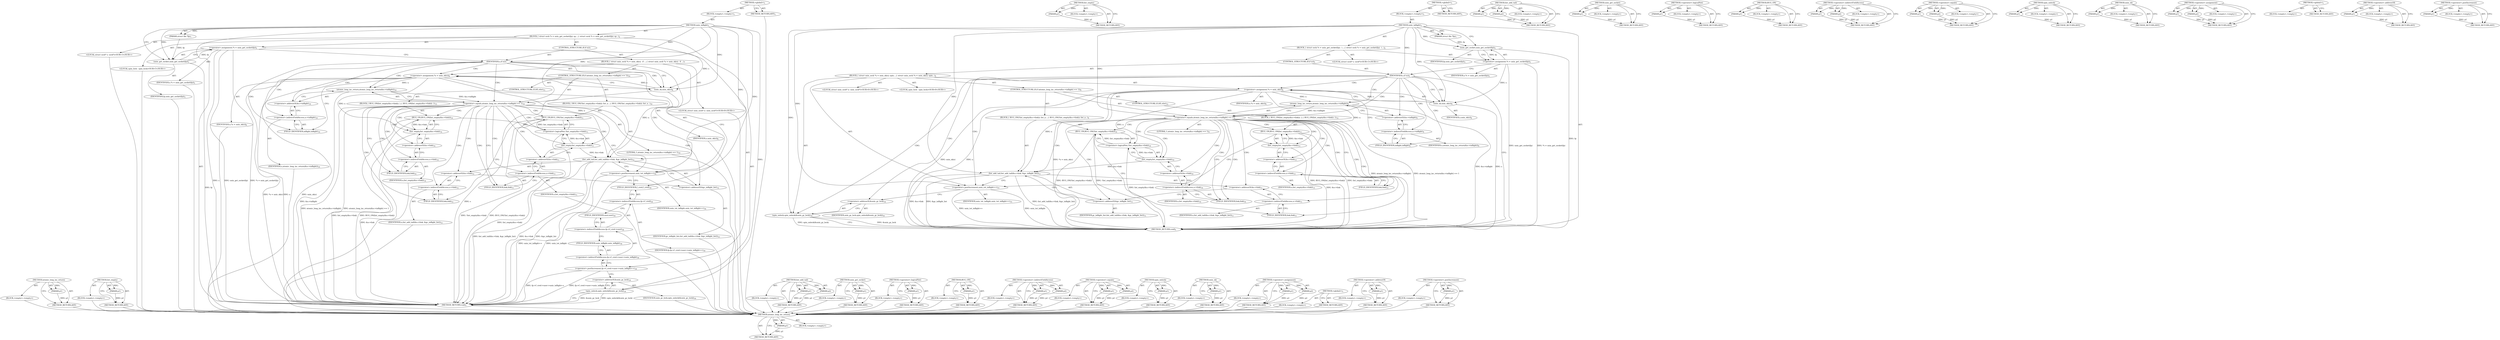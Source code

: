 digraph "&lt;operator&gt;.postIncrement" {
vulnerable_104 [label=<(METHOD,atomic_long_inc_return)>];
vulnerable_105 [label=<(PARAM,p1)>];
vulnerable_106 [label=<(BLOCK,&lt;empty&gt;,&lt;empty&gt;)>];
vulnerable_107 [label=<(METHOD_RETURN,ANY)>];
vulnerable_125 [label=<(METHOD,list_empty)>];
vulnerable_126 [label=<(PARAM,p1)>];
vulnerable_127 [label=<(BLOCK,&lt;empty&gt;,&lt;empty&gt;)>];
vulnerable_128 [label=<(METHOD_RETURN,ANY)>];
vulnerable_6 [label=<(METHOD,&lt;global&gt;)<SUB>1</SUB>>];
vulnerable_7 [label=<(BLOCK,&lt;empty&gt;,&lt;empty&gt;)<SUB>1</SUB>>];
vulnerable_8 [label=<(METHOD,unix_inflight)<SUB>1</SUB>>];
vulnerable_9 [label=<(PARAM,struct file *fp)<SUB>1</SUB>>];
vulnerable_10 [label=<(BLOCK,{
 	struct sock *s = unix_get_socket(fp);
 
 	i...,{
 	struct sock *s = unix_get_socket(fp);
 
 	i...)<SUB>2</SUB>>];
vulnerable_11 [label="<(LOCAL,struct sock* s: sock*)<SUB>3</SUB>>"];
vulnerable_12 [label=<(&lt;operator&gt;.assignment,*s = unix_get_socket(fp))<SUB>3</SUB>>];
vulnerable_13 [label=<(IDENTIFIER,s,*s = unix_get_socket(fp))<SUB>3</SUB>>];
vulnerable_14 [label=<(unix_get_socket,unix_get_socket(fp))<SUB>3</SUB>>];
vulnerable_15 [label=<(IDENTIFIER,fp,unix_get_socket(fp))<SUB>3</SUB>>];
vulnerable_16 [label=<(CONTROL_STRUCTURE,IF,if (s))<SUB>5</SUB>>];
vulnerable_17 [label=<(IDENTIFIER,s,if (s))<SUB>5</SUB>>];
vulnerable_18 [label=<(BLOCK,{
 		struct unix_sock *u = unix_sk(s);
 
		spin...,{
 		struct unix_sock *u = unix_sk(s);
 
		spin...)<SUB>5</SUB>>];
vulnerable_19 [label="<(LOCAL,struct unix_sock* u: unix_sock*)<SUB>6</SUB>>"];
vulnerable_20 [label=<(&lt;operator&gt;.assignment,*u = unix_sk(s))<SUB>6</SUB>>];
vulnerable_21 [label=<(IDENTIFIER,u,*u = unix_sk(s))<SUB>6</SUB>>];
vulnerable_22 [label=<(unix_sk,unix_sk(s))<SUB>6</SUB>>];
vulnerable_23 [label=<(IDENTIFIER,s,unix_sk(s))<SUB>6</SUB>>];
vulnerable_24 [label="<(LOCAL,spin_lock : spin_lock)<SUB>8</SUB>>"];
vulnerable_25 [label=<(CONTROL_STRUCTURE,IF,if (atomic_long_inc_return(&amp;u-&gt;inflight) == 1))<SUB>9</SUB>>];
vulnerable_26 [label=<(&lt;operator&gt;.equals,atomic_long_inc_return(&amp;u-&gt;inflight) == 1)<SUB>9</SUB>>];
vulnerable_27 [label=<(atomic_long_inc_return,atomic_long_inc_return(&amp;u-&gt;inflight))<SUB>9</SUB>>];
vulnerable_28 [label=<(&lt;operator&gt;.addressOf,&amp;u-&gt;inflight)<SUB>9</SUB>>];
vulnerable_29 [label=<(&lt;operator&gt;.indirectFieldAccess,u-&gt;inflight)<SUB>9</SUB>>];
vulnerable_30 [label=<(IDENTIFIER,u,atomic_long_inc_return(&amp;u-&gt;inflight))<SUB>9</SUB>>];
vulnerable_31 [label=<(FIELD_IDENTIFIER,inflight,inflight)<SUB>9</SUB>>];
vulnerable_32 [label=<(LITERAL,1,atomic_long_inc_return(&amp;u-&gt;inflight) == 1)<SUB>9</SUB>>];
vulnerable_33 [label=<(BLOCK,{
 			BUG_ON(!list_empty(&amp;u-&gt;link));
 			list_a...,{
 			BUG_ON(!list_empty(&amp;u-&gt;link));
 			list_a...)<SUB>9</SUB>>];
vulnerable_34 [label=<(BUG_ON,BUG_ON(!list_empty(&amp;u-&gt;link)))<SUB>10</SUB>>];
vulnerable_35 [label=<(&lt;operator&gt;.logicalNot,!list_empty(&amp;u-&gt;link))<SUB>10</SUB>>];
vulnerable_36 [label=<(list_empty,list_empty(&amp;u-&gt;link))<SUB>10</SUB>>];
vulnerable_37 [label=<(&lt;operator&gt;.addressOf,&amp;u-&gt;link)<SUB>10</SUB>>];
vulnerable_38 [label=<(&lt;operator&gt;.indirectFieldAccess,u-&gt;link)<SUB>10</SUB>>];
vulnerable_39 [label=<(IDENTIFIER,u,list_empty(&amp;u-&gt;link))<SUB>10</SUB>>];
vulnerable_40 [label=<(FIELD_IDENTIFIER,link,link)<SUB>10</SUB>>];
vulnerable_41 [label=<(list_add_tail,list_add_tail(&amp;u-&gt;link, &amp;gc_inflight_list))<SUB>11</SUB>>];
vulnerable_42 [label=<(&lt;operator&gt;.addressOf,&amp;u-&gt;link)<SUB>11</SUB>>];
vulnerable_43 [label=<(&lt;operator&gt;.indirectFieldAccess,u-&gt;link)<SUB>11</SUB>>];
vulnerable_44 [label=<(IDENTIFIER,u,list_add_tail(&amp;u-&gt;link, &amp;gc_inflight_list))<SUB>11</SUB>>];
vulnerable_45 [label=<(FIELD_IDENTIFIER,link,link)<SUB>11</SUB>>];
vulnerable_46 [label=<(&lt;operator&gt;.addressOf,&amp;gc_inflight_list)<SUB>11</SUB>>];
vulnerable_47 [label=<(IDENTIFIER,gc_inflight_list,list_add_tail(&amp;u-&gt;link, &amp;gc_inflight_list))<SUB>11</SUB>>];
vulnerable_48 [label=<(CONTROL_STRUCTURE,ELSE,else)<SUB>12</SUB>>];
vulnerable_49 [label=<(BLOCK,{
 			BUG_ON(list_empty(&amp;u-&gt;link));
 		},{
 			BUG_ON(list_empty(&amp;u-&gt;link));
 		})<SUB>12</SUB>>];
vulnerable_50 [label=<(BUG_ON,BUG_ON(list_empty(&amp;u-&gt;link)))<SUB>13</SUB>>];
vulnerable_51 [label=<(list_empty,list_empty(&amp;u-&gt;link))<SUB>13</SUB>>];
vulnerable_52 [label=<(&lt;operator&gt;.addressOf,&amp;u-&gt;link)<SUB>13</SUB>>];
vulnerable_53 [label=<(&lt;operator&gt;.indirectFieldAccess,u-&gt;link)<SUB>13</SUB>>];
vulnerable_54 [label=<(IDENTIFIER,u,list_empty(&amp;u-&gt;link))<SUB>13</SUB>>];
vulnerable_55 [label=<(FIELD_IDENTIFIER,link,link)<SUB>13</SUB>>];
vulnerable_56 [label=<(&lt;operator&gt;.postIncrement,unix_tot_inflight++)<SUB>15</SUB>>];
vulnerable_57 [label=<(IDENTIFIER,unix_tot_inflight,unix_tot_inflight++)<SUB>15</SUB>>];
vulnerable_58 [label=<(spin_unlock,spin_unlock(&amp;unix_gc_lock))<SUB>16</SUB>>];
vulnerable_59 [label=<(&lt;operator&gt;.addressOf,&amp;unix_gc_lock)<SUB>16</SUB>>];
vulnerable_60 [label=<(IDENTIFIER,unix_gc_lock,spin_unlock(&amp;unix_gc_lock))<SUB>16</SUB>>];
vulnerable_61 [label=<(METHOD_RETURN,void)<SUB>1</SUB>>];
vulnerable_63 [label=<(METHOD_RETURN,ANY)<SUB>1</SUB>>];
vulnerable_129 [label=<(METHOD,list_add_tail)>];
vulnerable_130 [label=<(PARAM,p1)>];
vulnerable_131 [label=<(PARAM,p2)>];
vulnerable_132 [label=<(BLOCK,&lt;empty&gt;,&lt;empty&gt;)>];
vulnerable_133 [label=<(METHOD_RETURN,ANY)>];
vulnerable_91 [label=<(METHOD,unix_get_socket)>];
vulnerable_92 [label=<(PARAM,p1)>];
vulnerable_93 [label=<(BLOCK,&lt;empty&gt;,&lt;empty&gt;)>];
vulnerable_94 [label=<(METHOD_RETURN,ANY)>];
vulnerable_121 [label=<(METHOD,&lt;operator&gt;.logicalNot)>];
vulnerable_122 [label=<(PARAM,p1)>];
vulnerable_123 [label=<(BLOCK,&lt;empty&gt;,&lt;empty&gt;)>];
vulnerable_124 [label=<(METHOD_RETURN,ANY)>];
vulnerable_117 [label=<(METHOD,BUG_ON)>];
vulnerable_118 [label=<(PARAM,p1)>];
vulnerable_119 [label=<(BLOCK,&lt;empty&gt;,&lt;empty&gt;)>];
vulnerable_120 [label=<(METHOD_RETURN,ANY)>];
vulnerable_112 [label=<(METHOD,&lt;operator&gt;.indirectFieldAccess)>];
vulnerable_113 [label=<(PARAM,p1)>];
vulnerable_114 [label=<(PARAM,p2)>];
vulnerable_115 [label=<(BLOCK,&lt;empty&gt;,&lt;empty&gt;)>];
vulnerable_116 [label=<(METHOD_RETURN,ANY)>];
vulnerable_99 [label=<(METHOD,&lt;operator&gt;.equals)>];
vulnerable_100 [label=<(PARAM,p1)>];
vulnerable_101 [label=<(PARAM,p2)>];
vulnerable_102 [label=<(BLOCK,&lt;empty&gt;,&lt;empty&gt;)>];
vulnerable_103 [label=<(METHOD_RETURN,ANY)>];
vulnerable_138 [label=<(METHOD,spin_unlock)>];
vulnerable_139 [label=<(PARAM,p1)>];
vulnerable_140 [label=<(BLOCK,&lt;empty&gt;,&lt;empty&gt;)>];
vulnerable_141 [label=<(METHOD_RETURN,ANY)>];
vulnerable_95 [label=<(METHOD,unix_sk)>];
vulnerable_96 [label=<(PARAM,p1)>];
vulnerable_97 [label=<(BLOCK,&lt;empty&gt;,&lt;empty&gt;)>];
vulnerable_98 [label=<(METHOD_RETURN,ANY)>];
vulnerable_86 [label=<(METHOD,&lt;operator&gt;.assignment)>];
vulnerable_87 [label=<(PARAM,p1)>];
vulnerable_88 [label=<(PARAM,p2)>];
vulnerable_89 [label=<(BLOCK,&lt;empty&gt;,&lt;empty&gt;)>];
vulnerable_90 [label=<(METHOD_RETURN,ANY)>];
vulnerable_80 [label=<(METHOD,&lt;global&gt;)<SUB>1</SUB>>];
vulnerable_81 [label=<(BLOCK,&lt;empty&gt;,&lt;empty&gt;)>];
vulnerable_82 [label=<(METHOD_RETURN,ANY)>];
vulnerable_108 [label=<(METHOD,&lt;operator&gt;.addressOf)>];
vulnerable_109 [label=<(PARAM,p1)>];
vulnerable_110 [label=<(BLOCK,&lt;empty&gt;,&lt;empty&gt;)>];
vulnerable_111 [label=<(METHOD_RETURN,ANY)>];
vulnerable_134 [label=<(METHOD,&lt;operator&gt;.postIncrement)>];
vulnerable_135 [label=<(PARAM,p1)>];
vulnerable_136 [label=<(BLOCK,&lt;empty&gt;,&lt;empty&gt;)>];
vulnerable_137 [label=<(METHOD_RETURN,ANY)>];
fixed_112 [label=<(METHOD,atomic_long_inc_return)>];
fixed_113 [label=<(PARAM,p1)>];
fixed_114 [label=<(BLOCK,&lt;empty&gt;,&lt;empty&gt;)>];
fixed_115 [label=<(METHOD_RETURN,ANY)>];
fixed_133 [label=<(METHOD,list_empty)>];
fixed_134 [label=<(PARAM,p1)>];
fixed_135 [label=<(BLOCK,&lt;empty&gt;,&lt;empty&gt;)>];
fixed_136 [label=<(METHOD_RETURN,ANY)>];
fixed_6 [label=<(METHOD,&lt;global&gt;)<SUB>1</SUB>>];
fixed_7 [label=<(BLOCK,&lt;empty&gt;,&lt;empty&gt;)<SUB>1</SUB>>];
fixed_8 [label=<(METHOD,unix_inflight)<SUB>1</SUB>>];
fixed_9 [label=<(PARAM,struct file *fp)<SUB>1</SUB>>];
fixed_10 [label=<(BLOCK,{
 	struct sock *s = unix_get_socket(fp);
 
	sp...,{
 	struct sock *s = unix_get_socket(fp);
 
	sp...)<SUB>2</SUB>>];
fixed_11 [label="<(LOCAL,struct sock* s: sock*)<SUB>3</SUB>>"];
fixed_12 [label=<(&lt;operator&gt;.assignment,*s = unix_get_socket(fp))<SUB>3</SUB>>];
fixed_13 [label=<(IDENTIFIER,s,*s = unix_get_socket(fp))<SUB>3</SUB>>];
fixed_14 [label=<(unix_get_socket,unix_get_socket(fp))<SUB>3</SUB>>];
fixed_15 [label=<(IDENTIFIER,fp,unix_get_socket(fp))<SUB>3</SUB>>];
fixed_16 [label="<(LOCAL,spin_lock : spin_lock)<SUB>5</SUB>>"];
fixed_17 [label=<(CONTROL_STRUCTURE,IF,if (s))<SUB>7</SUB>>];
fixed_18 [label=<(IDENTIFIER,s,if (s))<SUB>7</SUB>>];
fixed_19 [label=<(BLOCK,{
 		struct unix_sock *u = unix_sk(s);
 
 		if ...,{
 		struct unix_sock *u = unix_sk(s);
 
 		if ...)<SUB>7</SUB>>];
fixed_20 [label="<(LOCAL,struct unix_sock* u: unix_sock*)<SUB>8</SUB>>"];
fixed_21 [label=<(&lt;operator&gt;.assignment,*u = unix_sk(s))<SUB>8</SUB>>];
fixed_22 [label=<(IDENTIFIER,u,*u = unix_sk(s))<SUB>8</SUB>>];
fixed_23 [label=<(unix_sk,unix_sk(s))<SUB>8</SUB>>];
fixed_24 [label=<(IDENTIFIER,s,unix_sk(s))<SUB>8</SUB>>];
fixed_25 [label=<(CONTROL_STRUCTURE,IF,if (atomic_long_inc_return(&amp;u-&gt;inflight) == 1))<SUB>10</SUB>>];
fixed_26 [label=<(&lt;operator&gt;.equals,atomic_long_inc_return(&amp;u-&gt;inflight) == 1)<SUB>10</SUB>>];
fixed_27 [label=<(atomic_long_inc_return,atomic_long_inc_return(&amp;u-&gt;inflight))<SUB>10</SUB>>];
fixed_28 [label=<(&lt;operator&gt;.addressOf,&amp;u-&gt;inflight)<SUB>10</SUB>>];
fixed_29 [label=<(&lt;operator&gt;.indirectFieldAccess,u-&gt;inflight)<SUB>10</SUB>>];
fixed_30 [label=<(IDENTIFIER,u,atomic_long_inc_return(&amp;u-&gt;inflight))<SUB>10</SUB>>];
fixed_31 [label=<(FIELD_IDENTIFIER,inflight,inflight)<SUB>10</SUB>>];
fixed_32 [label=<(LITERAL,1,atomic_long_inc_return(&amp;u-&gt;inflight) == 1)<SUB>10</SUB>>];
fixed_33 [label=<(BLOCK,{
 			BUG_ON(!list_empty(&amp;u-&gt;link));
 			list_a...,{
 			BUG_ON(!list_empty(&amp;u-&gt;link));
 			list_a...)<SUB>10</SUB>>];
fixed_34 [label=<(BUG_ON,BUG_ON(!list_empty(&amp;u-&gt;link)))<SUB>11</SUB>>];
fixed_35 [label=<(&lt;operator&gt;.logicalNot,!list_empty(&amp;u-&gt;link))<SUB>11</SUB>>];
fixed_36 [label=<(list_empty,list_empty(&amp;u-&gt;link))<SUB>11</SUB>>];
fixed_37 [label=<(&lt;operator&gt;.addressOf,&amp;u-&gt;link)<SUB>11</SUB>>];
fixed_38 [label=<(&lt;operator&gt;.indirectFieldAccess,u-&gt;link)<SUB>11</SUB>>];
fixed_39 [label=<(IDENTIFIER,u,list_empty(&amp;u-&gt;link))<SUB>11</SUB>>];
fixed_40 [label=<(FIELD_IDENTIFIER,link,link)<SUB>11</SUB>>];
fixed_41 [label=<(list_add_tail,list_add_tail(&amp;u-&gt;link, &amp;gc_inflight_list))<SUB>12</SUB>>];
fixed_42 [label=<(&lt;operator&gt;.addressOf,&amp;u-&gt;link)<SUB>12</SUB>>];
fixed_43 [label=<(&lt;operator&gt;.indirectFieldAccess,u-&gt;link)<SUB>12</SUB>>];
fixed_44 [label=<(IDENTIFIER,u,list_add_tail(&amp;u-&gt;link, &amp;gc_inflight_list))<SUB>12</SUB>>];
fixed_45 [label=<(FIELD_IDENTIFIER,link,link)<SUB>12</SUB>>];
fixed_46 [label=<(&lt;operator&gt;.addressOf,&amp;gc_inflight_list)<SUB>12</SUB>>];
fixed_47 [label=<(IDENTIFIER,gc_inflight_list,list_add_tail(&amp;u-&gt;link, &amp;gc_inflight_list))<SUB>12</SUB>>];
fixed_48 [label=<(CONTROL_STRUCTURE,ELSE,else)<SUB>13</SUB>>];
fixed_49 [label=<(BLOCK,{
 			BUG_ON(list_empty(&amp;u-&gt;link));
 		},{
 			BUG_ON(list_empty(&amp;u-&gt;link));
 		})<SUB>13</SUB>>];
fixed_50 [label=<(BUG_ON,BUG_ON(list_empty(&amp;u-&gt;link)))<SUB>14</SUB>>];
fixed_51 [label=<(list_empty,list_empty(&amp;u-&gt;link))<SUB>14</SUB>>];
fixed_52 [label=<(&lt;operator&gt;.addressOf,&amp;u-&gt;link)<SUB>14</SUB>>];
fixed_53 [label=<(&lt;operator&gt;.indirectFieldAccess,u-&gt;link)<SUB>14</SUB>>];
fixed_54 [label=<(IDENTIFIER,u,list_empty(&amp;u-&gt;link))<SUB>14</SUB>>];
fixed_55 [label=<(FIELD_IDENTIFIER,link,link)<SUB>14</SUB>>];
fixed_56 [label=<(&lt;operator&gt;.postIncrement,unix_tot_inflight++)<SUB>16</SUB>>];
fixed_57 [label=<(IDENTIFIER,unix_tot_inflight,unix_tot_inflight++)<SUB>16</SUB>>];
fixed_58 [label=<(&lt;operator&gt;.postIncrement,fp-&gt;f_cred-&gt;user-&gt;unix_inflight++)<SUB>18</SUB>>];
fixed_59 [label=<(&lt;operator&gt;.indirectFieldAccess,fp-&gt;f_cred-&gt;user-&gt;unix_inflight)<SUB>18</SUB>>];
fixed_60 [label=<(&lt;operator&gt;.indirectFieldAccess,fp-&gt;f_cred-&gt;user)<SUB>18</SUB>>];
fixed_61 [label=<(&lt;operator&gt;.indirectFieldAccess,fp-&gt;f_cred)<SUB>18</SUB>>];
fixed_62 [label=<(IDENTIFIER,fp,fp-&gt;f_cred-&gt;user-&gt;unix_inflight++)<SUB>18</SUB>>];
fixed_63 [label=<(FIELD_IDENTIFIER,f_cred,f_cred)<SUB>18</SUB>>];
fixed_64 [label=<(FIELD_IDENTIFIER,user,user)<SUB>18</SUB>>];
fixed_65 [label=<(FIELD_IDENTIFIER,unix_inflight,unix_inflight)<SUB>18</SUB>>];
fixed_66 [label=<(spin_unlock,spin_unlock(&amp;unix_gc_lock))<SUB>19</SUB>>];
fixed_67 [label=<(&lt;operator&gt;.addressOf,&amp;unix_gc_lock)<SUB>19</SUB>>];
fixed_68 [label=<(IDENTIFIER,unix_gc_lock,spin_unlock(&amp;unix_gc_lock))<SUB>19</SUB>>];
fixed_69 [label=<(METHOD_RETURN,void)<SUB>1</SUB>>];
fixed_71 [label=<(METHOD_RETURN,ANY)<SUB>1</SUB>>];
fixed_137 [label=<(METHOD,list_add_tail)>];
fixed_138 [label=<(PARAM,p1)>];
fixed_139 [label=<(PARAM,p2)>];
fixed_140 [label=<(BLOCK,&lt;empty&gt;,&lt;empty&gt;)>];
fixed_141 [label=<(METHOD_RETURN,ANY)>];
fixed_99 [label=<(METHOD,unix_get_socket)>];
fixed_100 [label=<(PARAM,p1)>];
fixed_101 [label=<(BLOCK,&lt;empty&gt;,&lt;empty&gt;)>];
fixed_102 [label=<(METHOD_RETURN,ANY)>];
fixed_129 [label=<(METHOD,&lt;operator&gt;.logicalNot)>];
fixed_130 [label=<(PARAM,p1)>];
fixed_131 [label=<(BLOCK,&lt;empty&gt;,&lt;empty&gt;)>];
fixed_132 [label=<(METHOD_RETURN,ANY)>];
fixed_125 [label=<(METHOD,BUG_ON)>];
fixed_126 [label=<(PARAM,p1)>];
fixed_127 [label=<(BLOCK,&lt;empty&gt;,&lt;empty&gt;)>];
fixed_128 [label=<(METHOD_RETURN,ANY)>];
fixed_120 [label=<(METHOD,&lt;operator&gt;.indirectFieldAccess)>];
fixed_121 [label=<(PARAM,p1)>];
fixed_122 [label=<(PARAM,p2)>];
fixed_123 [label=<(BLOCK,&lt;empty&gt;,&lt;empty&gt;)>];
fixed_124 [label=<(METHOD_RETURN,ANY)>];
fixed_107 [label=<(METHOD,&lt;operator&gt;.equals)>];
fixed_108 [label=<(PARAM,p1)>];
fixed_109 [label=<(PARAM,p2)>];
fixed_110 [label=<(BLOCK,&lt;empty&gt;,&lt;empty&gt;)>];
fixed_111 [label=<(METHOD_RETURN,ANY)>];
fixed_146 [label=<(METHOD,spin_unlock)>];
fixed_147 [label=<(PARAM,p1)>];
fixed_148 [label=<(BLOCK,&lt;empty&gt;,&lt;empty&gt;)>];
fixed_149 [label=<(METHOD_RETURN,ANY)>];
fixed_103 [label=<(METHOD,unix_sk)>];
fixed_104 [label=<(PARAM,p1)>];
fixed_105 [label=<(BLOCK,&lt;empty&gt;,&lt;empty&gt;)>];
fixed_106 [label=<(METHOD_RETURN,ANY)>];
fixed_94 [label=<(METHOD,&lt;operator&gt;.assignment)>];
fixed_95 [label=<(PARAM,p1)>];
fixed_96 [label=<(PARAM,p2)>];
fixed_97 [label=<(BLOCK,&lt;empty&gt;,&lt;empty&gt;)>];
fixed_98 [label=<(METHOD_RETURN,ANY)>];
fixed_88 [label=<(METHOD,&lt;global&gt;)<SUB>1</SUB>>];
fixed_89 [label=<(BLOCK,&lt;empty&gt;,&lt;empty&gt;)>];
fixed_90 [label=<(METHOD_RETURN,ANY)>];
fixed_116 [label=<(METHOD,&lt;operator&gt;.addressOf)>];
fixed_117 [label=<(PARAM,p1)>];
fixed_118 [label=<(BLOCK,&lt;empty&gt;,&lt;empty&gt;)>];
fixed_119 [label=<(METHOD_RETURN,ANY)>];
fixed_142 [label=<(METHOD,&lt;operator&gt;.postIncrement)>];
fixed_143 [label=<(PARAM,p1)>];
fixed_144 [label=<(BLOCK,&lt;empty&gt;,&lt;empty&gt;)>];
fixed_145 [label=<(METHOD_RETURN,ANY)>];
vulnerable_104 -> vulnerable_105  [key=0, label="AST: "];
vulnerable_104 -> vulnerable_105  [key=1, label="DDG: "];
vulnerable_104 -> vulnerable_106  [key=0, label="AST: "];
vulnerable_104 -> vulnerable_107  [key=0, label="AST: "];
vulnerable_104 -> vulnerable_107  [key=1, label="CFG: "];
vulnerable_105 -> vulnerable_107  [key=0, label="DDG: p1"];
vulnerable_125 -> vulnerable_126  [key=0, label="AST: "];
vulnerable_125 -> vulnerable_126  [key=1, label="DDG: "];
vulnerable_125 -> vulnerable_127  [key=0, label="AST: "];
vulnerable_125 -> vulnerable_128  [key=0, label="AST: "];
vulnerable_125 -> vulnerable_128  [key=1, label="CFG: "];
vulnerable_126 -> vulnerable_128  [key=0, label="DDG: p1"];
vulnerable_6 -> vulnerable_7  [key=0, label="AST: "];
vulnerable_6 -> vulnerable_63  [key=0, label="AST: "];
vulnerable_6 -> vulnerable_63  [key=1, label="CFG: "];
vulnerable_7 -> vulnerable_8  [key=0, label="AST: "];
vulnerable_8 -> vulnerable_9  [key=0, label="AST: "];
vulnerable_8 -> vulnerable_9  [key=1, label="DDG: "];
vulnerable_8 -> vulnerable_10  [key=0, label="AST: "];
vulnerable_8 -> vulnerable_61  [key=0, label="AST: "];
vulnerable_8 -> vulnerable_14  [key=0, label="CFG: "];
vulnerable_8 -> vulnerable_14  [key=1, label="DDG: "];
vulnerable_8 -> vulnerable_17  [key=0, label="DDG: "];
vulnerable_8 -> vulnerable_56  [key=0, label="DDG: "];
vulnerable_8 -> vulnerable_58  [key=0, label="DDG: "];
vulnerable_8 -> vulnerable_22  [key=0, label="DDG: "];
vulnerable_8 -> vulnerable_26  [key=0, label="DDG: "];
vulnerable_8 -> vulnerable_41  [key=0, label="DDG: "];
vulnerable_9 -> vulnerable_14  [key=0, label="DDG: fp"];
vulnerable_10 -> vulnerable_11  [key=0, label="AST: "];
vulnerable_10 -> vulnerable_12  [key=0, label="AST: "];
vulnerable_10 -> vulnerable_16  [key=0, label="AST: "];
vulnerable_12 -> vulnerable_13  [key=0, label="AST: "];
vulnerable_12 -> vulnerable_14  [key=0, label="AST: "];
vulnerable_12 -> vulnerable_17  [key=0, label="CFG: "];
vulnerable_12 -> vulnerable_61  [key=0, label="DDG: unix_get_socket(fp)"];
vulnerable_12 -> vulnerable_61  [key=1, label="DDG: *s = unix_get_socket(fp)"];
vulnerable_12 -> vulnerable_22  [key=0, label="DDG: s"];
vulnerable_14 -> vulnerable_15  [key=0, label="AST: "];
vulnerable_14 -> vulnerable_12  [key=0, label="CFG: "];
vulnerable_14 -> vulnerable_12  [key=1, label="DDG: fp"];
vulnerable_14 -> vulnerable_61  [key=0, label="DDG: fp"];
vulnerable_16 -> vulnerable_17  [key=0, label="AST: "];
vulnerable_16 -> vulnerable_18  [key=0, label="AST: "];
vulnerable_17 -> vulnerable_61  [key=0, label="CFG: "];
vulnerable_17 -> vulnerable_22  [key=0, label="CFG: "];
vulnerable_17 -> vulnerable_22  [key=1, label="CDG: "];
vulnerable_17 -> vulnerable_58  [key=0, label="CDG: "];
vulnerable_17 -> vulnerable_26  [key=0, label="CDG: "];
vulnerable_17 -> vulnerable_28  [key=0, label="CDG: "];
vulnerable_17 -> vulnerable_20  [key=0, label="CDG: "];
vulnerable_17 -> vulnerable_56  [key=0, label="CDG: "];
vulnerable_17 -> vulnerable_27  [key=0, label="CDG: "];
vulnerable_17 -> vulnerable_29  [key=0, label="CDG: "];
vulnerable_17 -> vulnerable_59  [key=0, label="CDG: "];
vulnerable_17 -> vulnerable_31  [key=0, label="CDG: "];
vulnerable_18 -> vulnerable_19  [key=0, label="AST: "];
vulnerable_18 -> vulnerable_20  [key=0, label="AST: "];
vulnerable_18 -> vulnerable_24  [key=0, label="AST: "];
vulnerable_18 -> vulnerable_25  [key=0, label="AST: "];
vulnerable_18 -> vulnerable_56  [key=0, label="AST: "];
vulnerable_18 -> vulnerable_58  [key=0, label="AST: "];
vulnerable_20 -> vulnerable_21  [key=0, label="AST: "];
vulnerable_20 -> vulnerable_22  [key=0, label="AST: "];
vulnerable_20 -> vulnerable_31  [key=0, label="CFG: "];
vulnerable_20 -> vulnerable_61  [key=0, label="DDG: u"];
vulnerable_20 -> vulnerable_61  [key=1, label="DDG: unix_sk(s)"];
vulnerable_20 -> vulnerable_61  [key=2, label="DDG: *u = unix_sk(s)"];
vulnerable_20 -> vulnerable_27  [key=0, label="DDG: u"];
vulnerable_20 -> vulnerable_41  [key=0, label="DDG: u"];
vulnerable_20 -> vulnerable_36  [key=0, label="DDG: u"];
vulnerable_20 -> vulnerable_51  [key=0, label="DDG: u"];
vulnerable_22 -> vulnerable_23  [key=0, label="AST: "];
vulnerable_22 -> vulnerable_20  [key=0, label="CFG: "];
vulnerable_22 -> vulnerable_20  [key=1, label="DDG: s"];
vulnerable_22 -> vulnerable_61  [key=0, label="DDG: s"];
vulnerable_25 -> vulnerable_26  [key=0, label="AST: "];
vulnerable_25 -> vulnerable_33  [key=0, label="AST: "];
vulnerable_25 -> vulnerable_48  [key=0, label="AST: "];
vulnerable_26 -> vulnerable_27  [key=0, label="AST: "];
vulnerable_26 -> vulnerable_32  [key=0, label="AST: "];
vulnerable_26 -> vulnerable_40  [key=0, label="CFG: "];
vulnerable_26 -> vulnerable_40  [key=1, label="CDG: "];
vulnerable_26 -> vulnerable_55  [key=0, label="CFG: "];
vulnerable_26 -> vulnerable_55  [key=1, label="CDG: "];
vulnerable_26 -> vulnerable_61  [key=0, label="DDG: atomic_long_inc_return(&amp;u-&gt;inflight)"];
vulnerable_26 -> vulnerable_61  [key=1, label="DDG: atomic_long_inc_return(&amp;u-&gt;inflight) == 1"];
vulnerable_26 -> vulnerable_34  [key=0, label="CDG: "];
vulnerable_26 -> vulnerable_42  [key=0, label="CDG: "];
vulnerable_26 -> vulnerable_51  [key=0, label="CDG: "];
vulnerable_26 -> vulnerable_36  [key=0, label="CDG: "];
vulnerable_26 -> vulnerable_52  [key=0, label="CDG: "];
vulnerable_26 -> vulnerable_37  [key=0, label="CDG: "];
vulnerable_26 -> vulnerable_46  [key=0, label="CDG: "];
vulnerable_26 -> vulnerable_53  [key=0, label="CDG: "];
vulnerable_26 -> vulnerable_38  [key=0, label="CDG: "];
vulnerable_26 -> vulnerable_41  [key=0, label="CDG: "];
vulnerable_26 -> vulnerable_45  [key=0, label="CDG: "];
vulnerable_26 -> vulnerable_50  [key=0, label="CDG: "];
vulnerable_26 -> vulnerable_35  [key=0, label="CDG: "];
vulnerable_26 -> vulnerable_43  [key=0, label="CDG: "];
vulnerable_27 -> vulnerable_28  [key=0, label="AST: "];
vulnerable_27 -> vulnerable_26  [key=0, label="CFG: "];
vulnerable_27 -> vulnerable_26  [key=1, label="DDG: &amp;u-&gt;inflight"];
vulnerable_27 -> vulnerable_61  [key=0, label="DDG: &amp;u-&gt;inflight"];
vulnerable_28 -> vulnerable_29  [key=0, label="AST: "];
vulnerable_28 -> vulnerable_27  [key=0, label="CFG: "];
vulnerable_29 -> vulnerable_30  [key=0, label="AST: "];
vulnerable_29 -> vulnerable_31  [key=0, label="AST: "];
vulnerable_29 -> vulnerable_28  [key=0, label="CFG: "];
vulnerable_31 -> vulnerable_29  [key=0, label="CFG: "];
vulnerable_33 -> vulnerable_34  [key=0, label="AST: "];
vulnerable_33 -> vulnerable_41  [key=0, label="AST: "];
vulnerable_34 -> vulnerable_35  [key=0, label="AST: "];
vulnerable_34 -> vulnerable_45  [key=0, label="CFG: "];
vulnerable_34 -> vulnerable_61  [key=0, label="DDG: !list_empty(&amp;u-&gt;link)"];
vulnerable_34 -> vulnerable_61  [key=1, label="DDG: BUG_ON(!list_empty(&amp;u-&gt;link))"];
vulnerable_35 -> vulnerable_36  [key=0, label="AST: "];
vulnerable_35 -> vulnerable_34  [key=0, label="CFG: "];
vulnerable_35 -> vulnerable_34  [key=1, label="DDG: list_empty(&amp;u-&gt;link)"];
vulnerable_35 -> vulnerable_61  [key=0, label="DDG: list_empty(&amp;u-&gt;link)"];
vulnerable_36 -> vulnerable_37  [key=0, label="AST: "];
vulnerable_36 -> vulnerable_35  [key=0, label="CFG: "];
vulnerable_36 -> vulnerable_35  [key=1, label="DDG: &amp;u-&gt;link"];
vulnerable_36 -> vulnerable_41  [key=0, label="DDG: &amp;u-&gt;link"];
vulnerable_37 -> vulnerable_38  [key=0, label="AST: "];
vulnerable_37 -> vulnerable_36  [key=0, label="CFG: "];
vulnerable_38 -> vulnerable_39  [key=0, label="AST: "];
vulnerable_38 -> vulnerable_40  [key=0, label="AST: "];
vulnerable_38 -> vulnerable_37  [key=0, label="CFG: "];
vulnerable_40 -> vulnerable_38  [key=0, label="CFG: "];
vulnerable_41 -> vulnerable_42  [key=0, label="AST: "];
vulnerable_41 -> vulnerable_46  [key=0, label="AST: "];
vulnerable_41 -> vulnerable_56  [key=0, label="CFG: "];
vulnerable_41 -> vulnerable_61  [key=0, label="DDG: &amp;u-&gt;link"];
vulnerable_41 -> vulnerable_61  [key=1, label="DDG: &amp;gc_inflight_list"];
vulnerable_41 -> vulnerable_61  [key=2, label="DDG: list_add_tail(&amp;u-&gt;link, &amp;gc_inflight_list)"];
vulnerable_42 -> vulnerable_43  [key=0, label="AST: "];
vulnerable_42 -> vulnerable_46  [key=0, label="CFG: "];
vulnerable_43 -> vulnerable_44  [key=0, label="AST: "];
vulnerable_43 -> vulnerable_45  [key=0, label="AST: "];
vulnerable_43 -> vulnerable_42  [key=0, label="CFG: "];
vulnerable_45 -> vulnerable_43  [key=0, label="CFG: "];
vulnerable_46 -> vulnerable_47  [key=0, label="AST: "];
vulnerable_46 -> vulnerable_41  [key=0, label="CFG: "];
vulnerable_48 -> vulnerable_49  [key=0, label="AST: "];
vulnerable_49 -> vulnerable_50  [key=0, label="AST: "];
vulnerable_50 -> vulnerable_51  [key=0, label="AST: "];
vulnerable_50 -> vulnerable_56  [key=0, label="CFG: "];
vulnerable_50 -> vulnerable_61  [key=0, label="DDG: list_empty(&amp;u-&gt;link)"];
vulnerable_50 -> vulnerable_61  [key=1, label="DDG: BUG_ON(list_empty(&amp;u-&gt;link))"];
vulnerable_51 -> vulnerable_52  [key=0, label="AST: "];
vulnerable_51 -> vulnerable_50  [key=0, label="CFG: "];
vulnerable_51 -> vulnerable_50  [key=1, label="DDG: &amp;u-&gt;link"];
vulnerable_51 -> vulnerable_61  [key=0, label="DDG: &amp;u-&gt;link"];
vulnerable_52 -> vulnerable_53  [key=0, label="AST: "];
vulnerable_52 -> vulnerable_51  [key=0, label="CFG: "];
vulnerable_53 -> vulnerable_54  [key=0, label="AST: "];
vulnerable_53 -> vulnerable_55  [key=0, label="AST: "];
vulnerable_53 -> vulnerable_52  [key=0, label="CFG: "];
vulnerable_55 -> vulnerable_53  [key=0, label="CFG: "];
vulnerable_56 -> vulnerable_57  [key=0, label="AST: "];
vulnerable_56 -> vulnerable_59  [key=0, label="CFG: "];
vulnerable_56 -> vulnerable_61  [key=0, label="DDG: unix_tot_inflight++"];
vulnerable_56 -> vulnerable_61  [key=1, label="DDG: unix_tot_inflight"];
vulnerable_58 -> vulnerable_59  [key=0, label="AST: "];
vulnerable_58 -> vulnerable_61  [key=0, label="CFG: "];
vulnerable_58 -> vulnerable_61  [key=1, label="DDG: &amp;unix_gc_lock"];
vulnerable_58 -> vulnerable_61  [key=2, label="DDG: spin_unlock(&amp;unix_gc_lock)"];
vulnerable_59 -> vulnerable_60  [key=0, label="AST: "];
vulnerable_59 -> vulnerable_58  [key=0, label="CFG: "];
vulnerable_129 -> vulnerable_130  [key=0, label="AST: "];
vulnerable_129 -> vulnerable_130  [key=1, label="DDG: "];
vulnerable_129 -> vulnerable_132  [key=0, label="AST: "];
vulnerable_129 -> vulnerable_131  [key=0, label="AST: "];
vulnerable_129 -> vulnerable_131  [key=1, label="DDG: "];
vulnerable_129 -> vulnerable_133  [key=0, label="AST: "];
vulnerable_129 -> vulnerable_133  [key=1, label="CFG: "];
vulnerable_130 -> vulnerable_133  [key=0, label="DDG: p1"];
vulnerable_131 -> vulnerable_133  [key=0, label="DDG: p2"];
vulnerable_91 -> vulnerable_92  [key=0, label="AST: "];
vulnerable_91 -> vulnerable_92  [key=1, label="DDG: "];
vulnerable_91 -> vulnerable_93  [key=0, label="AST: "];
vulnerable_91 -> vulnerable_94  [key=0, label="AST: "];
vulnerable_91 -> vulnerable_94  [key=1, label="CFG: "];
vulnerable_92 -> vulnerable_94  [key=0, label="DDG: p1"];
vulnerable_121 -> vulnerable_122  [key=0, label="AST: "];
vulnerable_121 -> vulnerable_122  [key=1, label="DDG: "];
vulnerable_121 -> vulnerable_123  [key=0, label="AST: "];
vulnerable_121 -> vulnerable_124  [key=0, label="AST: "];
vulnerable_121 -> vulnerable_124  [key=1, label="CFG: "];
vulnerable_122 -> vulnerable_124  [key=0, label="DDG: p1"];
vulnerable_117 -> vulnerable_118  [key=0, label="AST: "];
vulnerable_117 -> vulnerable_118  [key=1, label="DDG: "];
vulnerable_117 -> vulnerable_119  [key=0, label="AST: "];
vulnerable_117 -> vulnerable_120  [key=0, label="AST: "];
vulnerable_117 -> vulnerable_120  [key=1, label="CFG: "];
vulnerable_118 -> vulnerable_120  [key=0, label="DDG: p1"];
vulnerable_112 -> vulnerable_113  [key=0, label="AST: "];
vulnerable_112 -> vulnerable_113  [key=1, label="DDG: "];
vulnerable_112 -> vulnerable_115  [key=0, label="AST: "];
vulnerable_112 -> vulnerable_114  [key=0, label="AST: "];
vulnerable_112 -> vulnerable_114  [key=1, label="DDG: "];
vulnerable_112 -> vulnerable_116  [key=0, label="AST: "];
vulnerable_112 -> vulnerable_116  [key=1, label="CFG: "];
vulnerable_113 -> vulnerable_116  [key=0, label="DDG: p1"];
vulnerable_114 -> vulnerable_116  [key=0, label="DDG: p2"];
vulnerable_99 -> vulnerable_100  [key=0, label="AST: "];
vulnerable_99 -> vulnerable_100  [key=1, label="DDG: "];
vulnerable_99 -> vulnerable_102  [key=0, label="AST: "];
vulnerable_99 -> vulnerable_101  [key=0, label="AST: "];
vulnerable_99 -> vulnerable_101  [key=1, label="DDG: "];
vulnerable_99 -> vulnerable_103  [key=0, label="AST: "];
vulnerable_99 -> vulnerable_103  [key=1, label="CFG: "];
vulnerable_100 -> vulnerable_103  [key=0, label="DDG: p1"];
vulnerable_101 -> vulnerable_103  [key=0, label="DDG: p2"];
vulnerable_138 -> vulnerable_139  [key=0, label="AST: "];
vulnerable_138 -> vulnerable_139  [key=1, label="DDG: "];
vulnerable_138 -> vulnerable_140  [key=0, label="AST: "];
vulnerable_138 -> vulnerable_141  [key=0, label="AST: "];
vulnerable_138 -> vulnerable_141  [key=1, label="CFG: "];
vulnerable_139 -> vulnerable_141  [key=0, label="DDG: p1"];
vulnerable_95 -> vulnerable_96  [key=0, label="AST: "];
vulnerable_95 -> vulnerable_96  [key=1, label="DDG: "];
vulnerable_95 -> vulnerable_97  [key=0, label="AST: "];
vulnerable_95 -> vulnerable_98  [key=0, label="AST: "];
vulnerable_95 -> vulnerable_98  [key=1, label="CFG: "];
vulnerable_96 -> vulnerable_98  [key=0, label="DDG: p1"];
vulnerable_86 -> vulnerable_87  [key=0, label="AST: "];
vulnerable_86 -> vulnerable_87  [key=1, label="DDG: "];
vulnerable_86 -> vulnerable_89  [key=0, label="AST: "];
vulnerable_86 -> vulnerable_88  [key=0, label="AST: "];
vulnerable_86 -> vulnerable_88  [key=1, label="DDG: "];
vulnerable_86 -> vulnerable_90  [key=0, label="AST: "];
vulnerable_86 -> vulnerable_90  [key=1, label="CFG: "];
vulnerable_87 -> vulnerable_90  [key=0, label="DDG: p1"];
vulnerable_88 -> vulnerable_90  [key=0, label="DDG: p2"];
vulnerable_80 -> vulnerable_81  [key=0, label="AST: "];
vulnerable_80 -> vulnerable_82  [key=0, label="AST: "];
vulnerable_80 -> vulnerable_82  [key=1, label="CFG: "];
vulnerable_108 -> vulnerable_109  [key=0, label="AST: "];
vulnerable_108 -> vulnerable_109  [key=1, label="DDG: "];
vulnerable_108 -> vulnerable_110  [key=0, label="AST: "];
vulnerable_108 -> vulnerable_111  [key=0, label="AST: "];
vulnerable_108 -> vulnerable_111  [key=1, label="CFG: "];
vulnerable_109 -> vulnerable_111  [key=0, label="DDG: p1"];
vulnerable_134 -> vulnerable_135  [key=0, label="AST: "];
vulnerable_134 -> vulnerable_135  [key=1, label="DDG: "];
vulnerable_134 -> vulnerable_136  [key=0, label="AST: "];
vulnerable_134 -> vulnerable_137  [key=0, label="AST: "];
vulnerable_134 -> vulnerable_137  [key=1, label="CFG: "];
vulnerable_135 -> vulnerable_137  [key=0, label="DDG: p1"];
fixed_112 -> fixed_113  [key=0, label="AST: "];
fixed_112 -> fixed_113  [key=1, label="DDG: "];
fixed_112 -> fixed_114  [key=0, label="AST: "];
fixed_112 -> fixed_115  [key=0, label="AST: "];
fixed_112 -> fixed_115  [key=1, label="CFG: "];
fixed_113 -> fixed_115  [key=0, label="DDG: p1"];
fixed_114 -> vulnerable_104  [key=0];
fixed_115 -> vulnerable_104  [key=0];
fixed_133 -> fixed_134  [key=0, label="AST: "];
fixed_133 -> fixed_134  [key=1, label="DDG: "];
fixed_133 -> fixed_135  [key=0, label="AST: "];
fixed_133 -> fixed_136  [key=0, label="AST: "];
fixed_133 -> fixed_136  [key=1, label="CFG: "];
fixed_134 -> fixed_136  [key=0, label="DDG: p1"];
fixed_135 -> vulnerable_104  [key=0];
fixed_136 -> vulnerable_104  [key=0];
fixed_6 -> fixed_7  [key=0, label="AST: "];
fixed_6 -> fixed_71  [key=0, label="AST: "];
fixed_6 -> fixed_71  [key=1, label="CFG: "];
fixed_7 -> fixed_8  [key=0, label="AST: "];
fixed_8 -> fixed_9  [key=0, label="AST: "];
fixed_8 -> fixed_9  [key=1, label="DDG: "];
fixed_8 -> fixed_10  [key=0, label="AST: "];
fixed_8 -> fixed_69  [key=0, label="AST: "];
fixed_8 -> fixed_14  [key=0, label="CFG: "];
fixed_8 -> fixed_14  [key=1, label="DDG: "];
fixed_8 -> fixed_18  [key=0, label="DDG: "];
fixed_8 -> fixed_66  [key=0, label="DDG: "];
fixed_8 -> fixed_56  [key=0, label="DDG: "];
fixed_8 -> fixed_23  [key=0, label="DDG: "];
fixed_8 -> fixed_26  [key=0, label="DDG: "];
fixed_8 -> fixed_41  [key=0, label="DDG: "];
fixed_9 -> fixed_14  [key=0, label="DDG: fp"];
fixed_10 -> fixed_11  [key=0, label="AST: "];
fixed_10 -> fixed_12  [key=0, label="AST: "];
fixed_10 -> fixed_16  [key=0, label="AST: "];
fixed_10 -> fixed_17  [key=0, label="AST: "];
fixed_10 -> fixed_58  [key=0, label="AST: "];
fixed_10 -> fixed_66  [key=0, label="AST: "];
fixed_11 -> vulnerable_104  [key=0];
fixed_12 -> fixed_13  [key=0, label="AST: "];
fixed_12 -> fixed_14  [key=0, label="AST: "];
fixed_12 -> fixed_18  [key=0, label="CFG: "];
fixed_12 -> fixed_69  [key=0, label="DDG: s"];
fixed_12 -> fixed_69  [key=1, label="DDG: unix_get_socket(fp)"];
fixed_12 -> fixed_69  [key=2, label="DDG: *s = unix_get_socket(fp)"];
fixed_12 -> fixed_23  [key=0, label="DDG: s"];
fixed_13 -> vulnerable_104  [key=0];
fixed_14 -> fixed_15  [key=0, label="AST: "];
fixed_14 -> fixed_12  [key=0, label="CFG: "];
fixed_14 -> fixed_12  [key=1, label="DDG: fp"];
fixed_14 -> fixed_69  [key=0, label="DDG: fp"];
fixed_15 -> vulnerable_104  [key=0];
fixed_16 -> vulnerable_104  [key=0];
fixed_17 -> fixed_18  [key=0, label="AST: "];
fixed_17 -> fixed_19  [key=0, label="AST: "];
fixed_18 -> fixed_23  [key=0, label="CFG: "];
fixed_18 -> fixed_23  [key=1, label="CDG: "];
fixed_18 -> fixed_63  [key=0, label="CFG: "];
fixed_18 -> fixed_21  [key=0, label="CDG: "];
fixed_18 -> fixed_26  [key=0, label="CDG: "];
fixed_18 -> fixed_28  [key=0, label="CDG: "];
fixed_18 -> fixed_56  [key=0, label="CDG: "];
fixed_18 -> fixed_27  [key=0, label="CDG: "];
fixed_18 -> fixed_29  [key=0, label="CDG: "];
fixed_18 -> fixed_31  [key=0, label="CDG: "];
fixed_19 -> fixed_20  [key=0, label="AST: "];
fixed_19 -> fixed_21  [key=0, label="AST: "];
fixed_19 -> fixed_25  [key=0, label="AST: "];
fixed_19 -> fixed_56  [key=0, label="AST: "];
fixed_20 -> vulnerable_104  [key=0];
fixed_21 -> fixed_22  [key=0, label="AST: "];
fixed_21 -> fixed_23  [key=0, label="AST: "];
fixed_21 -> fixed_31  [key=0, label="CFG: "];
fixed_21 -> fixed_69  [key=0, label="DDG: u"];
fixed_21 -> fixed_69  [key=1, label="DDG: unix_sk(s)"];
fixed_21 -> fixed_69  [key=2, label="DDG: *u = unix_sk(s)"];
fixed_21 -> fixed_27  [key=0, label="DDG: u"];
fixed_21 -> fixed_41  [key=0, label="DDG: u"];
fixed_21 -> fixed_36  [key=0, label="DDG: u"];
fixed_21 -> fixed_51  [key=0, label="DDG: u"];
fixed_22 -> vulnerable_104  [key=0];
fixed_23 -> fixed_24  [key=0, label="AST: "];
fixed_23 -> fixed_21  [key=0, label="CFG: "];
fixed_23 -> fixed_21  [key=1, label="DDG: s"];
fixed_23 -> fixed_69  [key=0, label="DDG: s"];
fixed_24 -> vulnerable_104  [key=0];
fixed_25 -> fixed_26  [key=0, label="AST: "];
fixed_25 -> fixed_33  [key=0, label="AST: "];
fixed_25 -> fixed_48  [key=0, label="AST: "];
fixed_26 -> fixed_27  [key=0, label="AST: "];
fixed_26 -> fixed_32  [key=0, label="AST: "];
fixed_26 -> fixed_40  [key=0, label="CFG: "];
fixed_26 -> fixed_40  [key=1, label="CDG: "];
fixed_26 -> fixed_55  [key=0, label="CFG: "];
fixed_26 -> fixed_55  [key=1, label="CDG: "];
fixed_26 -> fixed_69  [key=0, label="DDG: atomic_long_inc_return(&amp;u-&gt;inflight)"];
fixed_26 -> fixed_69  [key=1, label="DDG: atomic_long_inc_return(&amp;u-&gt;inflight) == 1"];
fixed_26 -> fixed_34  [key=0, label="CDG: "];
fixed_26 -> fixed_42  [key=0, label="CDG: "];
fixed_26 -> fixed_51  [key=0, label="CDG: "];
fixed_26 -> fixed_36  [key=0, label="CDG: "];
fixed_26 -> fixed_52  [key=0, label="CDG: "];
fixed_26 -> fixed_37  [key=0, label="CDG: "];
fixed_26 -> fixed_46  [key=0, label="CDG: "];
fixed_26 -> fixed_53  [key=0, label="CDG: "];
fixed_26 -> fixed_38  [key=0, label="CDG: "];
fixed_26 -> fixed_41  [key=0, label="CDG: "];
fixed_26 -> fixed_45  [key=0, label="CDG: "];
fixed_26 -> fixed_50  [key=0, label="CDG: "];
fixed_26 -> fixed_35  [key=0, label="CDG: "];
fixed_26 -> fixed_43  [key=0, label="CDG: "];
fixed_27 -> fixed_28  [key=0, label="AST: "];
fixed_27 -> fixed_26  [key=0, label="CFG: "];
fixed_27 -> fixed_26  [key=1, label="DDG: &amp;u-&gt;inflight"];
fixed_27 -> fixed_69  [key=0, label="DDG: &amp;u-&gt;inflight"];
fixed_28 -> fixed_29  [key=0, label="AST: "];
fixed_28 -> fixed_27  [key=0, label="CFG: "];
fixed_29 -> fixed_30  [key=0, label="AST: "];
fixed_29 -> fixed_31  [key=0, label="AST: "];
fixed_29 -> fixed_28  [key=0, label="CFG: "];
fixed_30 -> vulnerable_104  [key=0];
fixed_31 -> fixed_29  [key=0, label="CFG: "];
fixed_32 -> vulnerable_104  [key=0];
fixed_33 -> fixed_34  [key=0, label="AST: "];
fixed_33 -> fixed_41  [key=0, label="AST: "];
fixed_34 -> fixed_35  [key=0, label="AST: "];
fixed_34 -> fixed_45  [key=0, label="CFG: "];
fixed_34 -> fixed_69  [key=0, label="DDG: !list_empty(&amp;u-&gt;link)"];
fixed_34 -> fixed_69  [key=1, label="DDG: BUG_ON(!list_empty(&amp;u-&gt;link))"];
fixed_35 -> fixed_36  [key=0, label="AST: "];
fixed_35 -> fixed_34  [key=0, label="CFG: "];
fixed_35 -> fixed_34  [key=1, label="DDG: list_empty(&amp;u-&gt;link)"];
fixed_35 -> fixed_69  [key=0, label="DDG: list_empty(&amp;u-&gt;link)"];
fixed_36 -> fixed_37  [key=0, label="AST: "];
fixed_36 -> fixed_35  [key=0, label="CFG: "];
fixed_36 -> fixed_35  [key=1, label="DDG: &amp;u-&gt;link"];
fixed_36 -> fixed_41  [key=0, label="DDG: &amp;u-&gt;link"];
fixed_37 -> fixed_38  [key=0, label="AST: "];
fixed_37 -> fixed_36  [key=0, label="CFG: "];
fixed_38 -> fixed_39  [key=0, label="AST: "];
fixed_38 -> fixed_40  [key=0, label="AST: "];
fixed_38 -> fixed_37  [key=0, label="CFG: "];
fixed_39 -> vulnerable_104  [key=0];
fixed_40 -> fixed_38  [key=0, label="CFG: "];
fixed_41 -> fixed_42  [key=0, label="AST: "];
fixed_41 -> fixed_46  [key=0, label="AST: "];
fixed_41 -> fixed_56  [key=0, label="CFG: "];
fixed_41 -> fixed_69  [key=0, label="DDG: &amp;u-&gt;link"];
fixed_41 -> fixed_69  [key=1, label="DDG: &amp;gc_inflight_list"];
fixed_41 -> fixed_69  [key=2, label="DDG: list_add_tail(&amp;u-&gt;link, &amp;gc_inflight_list)"];
fixed_42 -> fixed_43  [key=0, label="AST: "];
fixed_42 -> fixed_46  [key=0, label="CFG: "];
fixed_43 -> fixed_44  [key=0, label="AST: "];
fixed_43 -> fixed_45  [key=0, label="AST: "];
fixed_43 -> fixed_42  [key=0, label="CFG: "];
fixed_44 -> vulnerable_104  [key=0];
fixed_45 -> fixed_43  [key=0, label="CFG: "];
fixed_46 -> fixed_47  [key=0, label="AST: "];
fixed_46 -> fixed_41  [key=0, label="CFG: "];
fixed_47 -> vulnerable_104  [key=0];
fixed_48 -> fixed_49  [key=0, label="AST: "];
fixed_49 -> fixed_50  [key=0, label="AST: "];
fixed_50 -> fixed_51  [key=0, label="AST: "];
fixed_50 -> fixed_56  [key=0, label="CFG: "];
fixed_50 -> fixed_69  [key=0, label="DDG: list_empty(&amp;u-&gt;link)"];
fixed_50 -> fixed_69  [key=1, label="DDG: BUG_ON(list_empty(&amp;u-&gt;link))"];
fixed_51 -> fixed_52  [key=0, label="AST: "];
fixed_51 -> fixed_50  [key=0, label="CFG: "];
fixed_51 -> fixed_50  [key=1, label="DDG: &amp;u-&gt;link"];
fixed_51 -> fixed_69  [key=0, label="DDG: &amp;u-&gt;link"];
fixed_52 -> fixed_53  [key=0, label="AST: "];
fixed_52 -> fixed_51  [key=0, label="CFG: "];
fixed_53 -> fixed_54  [key=0, label="AST: "];
fixed_53 -> fixed_55  [key=0, label="AST: "];
fixed_53 -> fixed_52  [key=0, label="CFG: "];
fixed_54 -> vulnerable_104  [key=0];
fixed_55 -> fixed_53  [key=0, label="CFG: "];
fixed_56 -> fixed_57  [key=0, label="AST: "];
fixed_56 -> fixed_63  [key=0, label="CFG: "];
fixed_56 -> fixed_69  [key=0, label="DDG: unix_tot_inflight++"];
fixed_56 -> fixed_69  [key=1, label="DDG: unix_tot_inflight"];
fixed_57 -> vulnerable_104  [key=0];
fixed_58 -> fixed_59  [key=0, label="AST: "];
fixed_58 -> fixed_67  [key=0, label="CFG: "];
fixed_58 -> fixed_69  [key=0, label="DDG: fp-&gt;f_cred-&gt;user-&gt;unix_inflight"];
fixed_58 -> fixed_69  [key=1, label="DDG: fp-&gt;f_cred-&gt;user-&gt;unix_inflight++"];
fixed_59 -> fixed_60  [key=0, label="AST: "];
fixed_59 -> fixed_65  [key=0, label="AST: "];
fixed_59 -> fixed_58  [key=0, label="CFG: "];
fixed_60 -> fixed_61  [key=0, label="AST: "];
fixed_60 -> fixed_64  [key=0, label="AST: "];
fixed_60 -> fixed_65  [key=0, label="CFG: "];
fixed_61 -> fixed_62  [key=0, label="AST: "];
fixed_61 -> fixed_63  [key=0, label="AST: "];
fixed_61 -> fixed_64  [key=0, label="CFG: "];
fixed_62 -> vulnerable_104  [key=0];
fixed_63 -> fixed_61  [key=0, label="CFG: "];
fixed_64 -> fixed_60  [key=0, label="CFG: "];
fixed_65 -> fixed_59  [key=0, label="CFG: "];
fixed_66 -> fixed_67  [key=0, label="AST: "];
fixed_66 -> fixed_69  [key=0, label="CFG: "];
fixed_66 -> fixed_69  [key=1, label="DDG: &amp;unix_gc_lock"];
fixed_66 -> fixed_69  [key=2, label="DDG: spin_unlock(&amp;unix_gc_lock)"];
fixed_67 -> fixed_68  [key=0, label="AST: "];
fixed_67 -> fixed_66  [key=0, label="CFG: "];
fixed_68 -> vulnerable_104  [key=0];
fixed_69 -> vulnerable_104  [key=0];
fixed_71 -> vulnerable_104  [key=0];
fixed_137 -> fixed_138  [key=0, label="AST: "];
fixed_137 -> fixed_138  [key=1, label="DDG: "];
fixed_137 -> fixed_140  [key=0, label="AST: "];
fixed_137 -> fixed_139  [key=0, label="AST: "];
fixed_137 -> fixed_139  [key=1, label="DDG: "];
fixed_137 -> fixed_141  [key=0, label="AST: "];
fixed_137 -> fixed_141  [key=1, label="CFG: "];
fixed_138 -> fixed_141  [key=0, label="DDG: p1"];
fixed_139 -> fixed_141  [key=0, label="DDG: p2"];
fixed_140 -> vulnerable_104  [key=0];
fixed_141 -> vulnerable_104  [key=0];
fixed_99 -> fixed_100  [key=0, label="AST: "];
fixed_99 -> fixed_100  [key=1, label="DDG: "];
fixed_99 -> fixed_101  [key=0, label="AST: "];
fixed_99 -> fixed_102  [key=0, label="AST: "];
fixed_99 -> fixed_102  [key=1, label="CFG: "];
fixed_100 -> fixed_102  [key=0, label="DDG: p1"];
fixed_101 -> vulnerable_104  [key=0];
fixed_102 -> vulnerable_104  [key=0];
fixed_129 -> fixed_130  [key=0, label="AST: "];
fixed_129 -> fixed_130  [key=1, label="DDG: "];
fixed_129 -> fixed_131  [key=0, label="AST: "];
fixed_129 -> fixed_132  [key=0, label="AST: "];
fixed_129 -> fixed_132  [key=1, label="CFG: "];
fixed_130 -> fixed_132  [key=0, label="DDG: p1"];
fixed_131 -> vulnerable_104  [key=0];
fixed_132 -> vulnerable_104  [key=0];
fixed_125 -> fixed_126  [key=0, label="AST: "];
fixed_125 -> fixed_126  [key=1, label="DDG: "];
fixed_125 -> fixed_127  [key=0, label="AST: "];
fixed_125 -> fixed_128  [key=0, label="AST: "];
fixed_125 -> fixed_128  [key=1, label="CFG: "];
fixed_126 -> fixed_128  [key=0, label="DDG: p1"];
fixed_127 -> vulnerable_104  [key=0];
fixed_128 -> vulnerable_104  [key=0];
fixed_120 -> fixed_121  [key=0, label="AST: "];
fixed_120 -> fixed_121  [key=1, label="DDG: "];
fixed_120 -> fixed_123  [key=0, label="AST: "];
fixed_120 -> fixed_122  [key=0, label="AST: "];
fixed_120 -> fixed_122  [key=1, label="DDG: "];
fixed_120 -> fixed_124  [key=0, label="AST: "];
fixed_120 -> fixed_124  [key=1, label="CFG: "];
fixed_121 -> fixed_124  [key=0, label="DDG: p1"];
fixed_122 -> fixed_124  [key=0, label="DDG: p2"];
fixed_123 -> vulnerable_104  [key=0];
fixed_124 -> vulnerable_104  [key=0];
fixed_107 -> fixed_108  [key=0, label="AST: "];
fixed_107 -> fixed_108  [key=1, label="DDG: "];
fixed_107 -> fixed_110  [key=0, label="AST: "];
fixed_107 -> fixed_109  [key=0, label="AST: "];
fixed_107 -> fixed_109  [key=1, label="DDG: "];
fixed_107 -> fixed_111  [key=0, label="AST: "];
fixed_107 -> fixed_111  [key=1, label="CFG: "];
fixed_108 -> fixed_111  [key=0, label="DDG: p1"];
fixed_109 -> fixed_111  [key=0, label="DDG: p2"];
fixed_110 -> vulnerable_104  [key=0];
fixed_111 -> vulnerable_104  [key=0];
fixed_146 -> fixed_147  [key=0, label="AST: "];
fixed_146 -> fixed_147  [key=1, label="DDG: "];
fixed_146 -> fixed_148  [key=0, label="AST: "];
fixed_146 -> fixed_149  [key=0, label="AST: "];
fixed_146 -> fixed_149  [key=1, label="CFG: "];
fixed_147 -> fixed_149  [key=0, label="DDG: p1"];
fixed_148 -> vulnerable_104  [key=0];
fixed_149 -> vulnerable_104  [key=0];
fixed_103 -> fixed_104  [key=0, label="AST: "];
fixed_103 -> fixed_104  [key=1, label="DDG: "];
fixed_103 -> fixed_105  [key=0, label="AST: "];
fixed_103 -> fixed_106  [key=0, label="AST: "];
fixed_103 -> fixed_106  [key=1, label="CFG: "];
fixed_104 -> fixed_106  [key=0, label="DDG: p1"];
fixed_105 -> vulnerable_104  [key=0];
fixed_106 -> vulnerable_104  [key=0];
fixed_94 -> fixed_95  [key=0, label="AST: "];
fixed_94 -> fixed_95  [key=1, label="DDG: "];
fixed_94 -> fixed_97  [key=0, label="AST: "];
fixed_94 -> fixed_96  [key=0, label="AST: "];
fixed_94 -> fixed_96  [key=1, label="DDG: "];
fixed_94 -> fixed_98  [key=0, label="AST: "];
fixed_94 -> fixed_98  [key=1, label="CFG: "];
fixed_95 -> fixed_98  [key=0, label="DDG: p1"];
fixed_96 -> fixed_98  [key=0, label="DDG: p2"];
fixed_97 -> vulnerable_104  [key=0];
fixed_98 -> vulnerable_104  [key=0];
fixed_88 -> fixed_89  [key=0, label="AST: "];
fixed_88 -> fixed_90  [key=0, label="AST: "];
fixed_88 -> fixed_90  [key=1, label="CFG: "];
fixed_89 -> vulnerable_104  [key=0];
fixed_90 -> vulnerable_104  [key=0];
fixed_116 -> fixed_117  [key=0, label="AST: "];
fixed_116 -> fixed_117  [key=1, label="DDG: "];
fixed_116 -> fixed_118  [key=0, label="AST: "];
fixed_116 -> fixed_119  [key=0, label="AST: "];
fixed_116 -> fixed_119  [key=1, label="CFG: "];
fixed_117 -> fixed_119  [key=0, label="DDG: p1"];
fixed_118 -> vulnerable_104  [key=0];
fixed_119 -> vulnerable_104  [key=0];
fixed_142 -> fixed_143  [key=0, label="AST: "];
fixed_142 -> fixed_143  [key=1, label="DDG: "];
fixed_142 -> fixed_144  [key=0, label="AST: "];
fixed_142 -> fixed_145  [key=0, label="AST: "];
fixed_142 -> fixed_145  [key=1, label="CFG: "];
fixed_143 -> fixed_145  [key=0, label="DDG: p1"];
fixed_144 -> vulnerable_104  [key=0];
fixed_145 -> vulnerable_104  [key=0];
}
